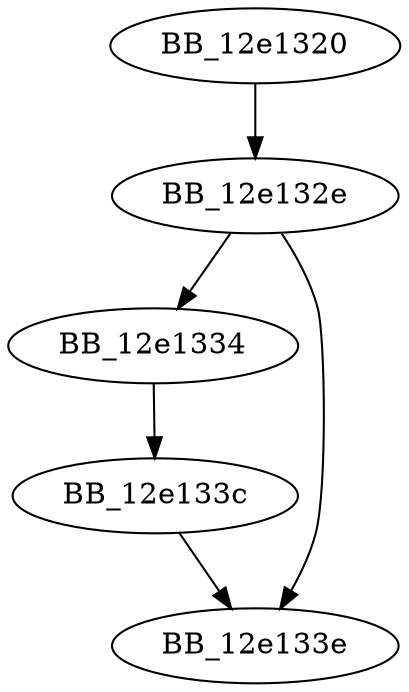 DiGraph sub_12E1320{
BB_12e1320->BB_12e132e
BB_12e132e->BB_12e1334
BB_12e132e->BB_12e133e
BB_12e1334->BB_12e133c
BB_12e133c->BB_12e133e
}
